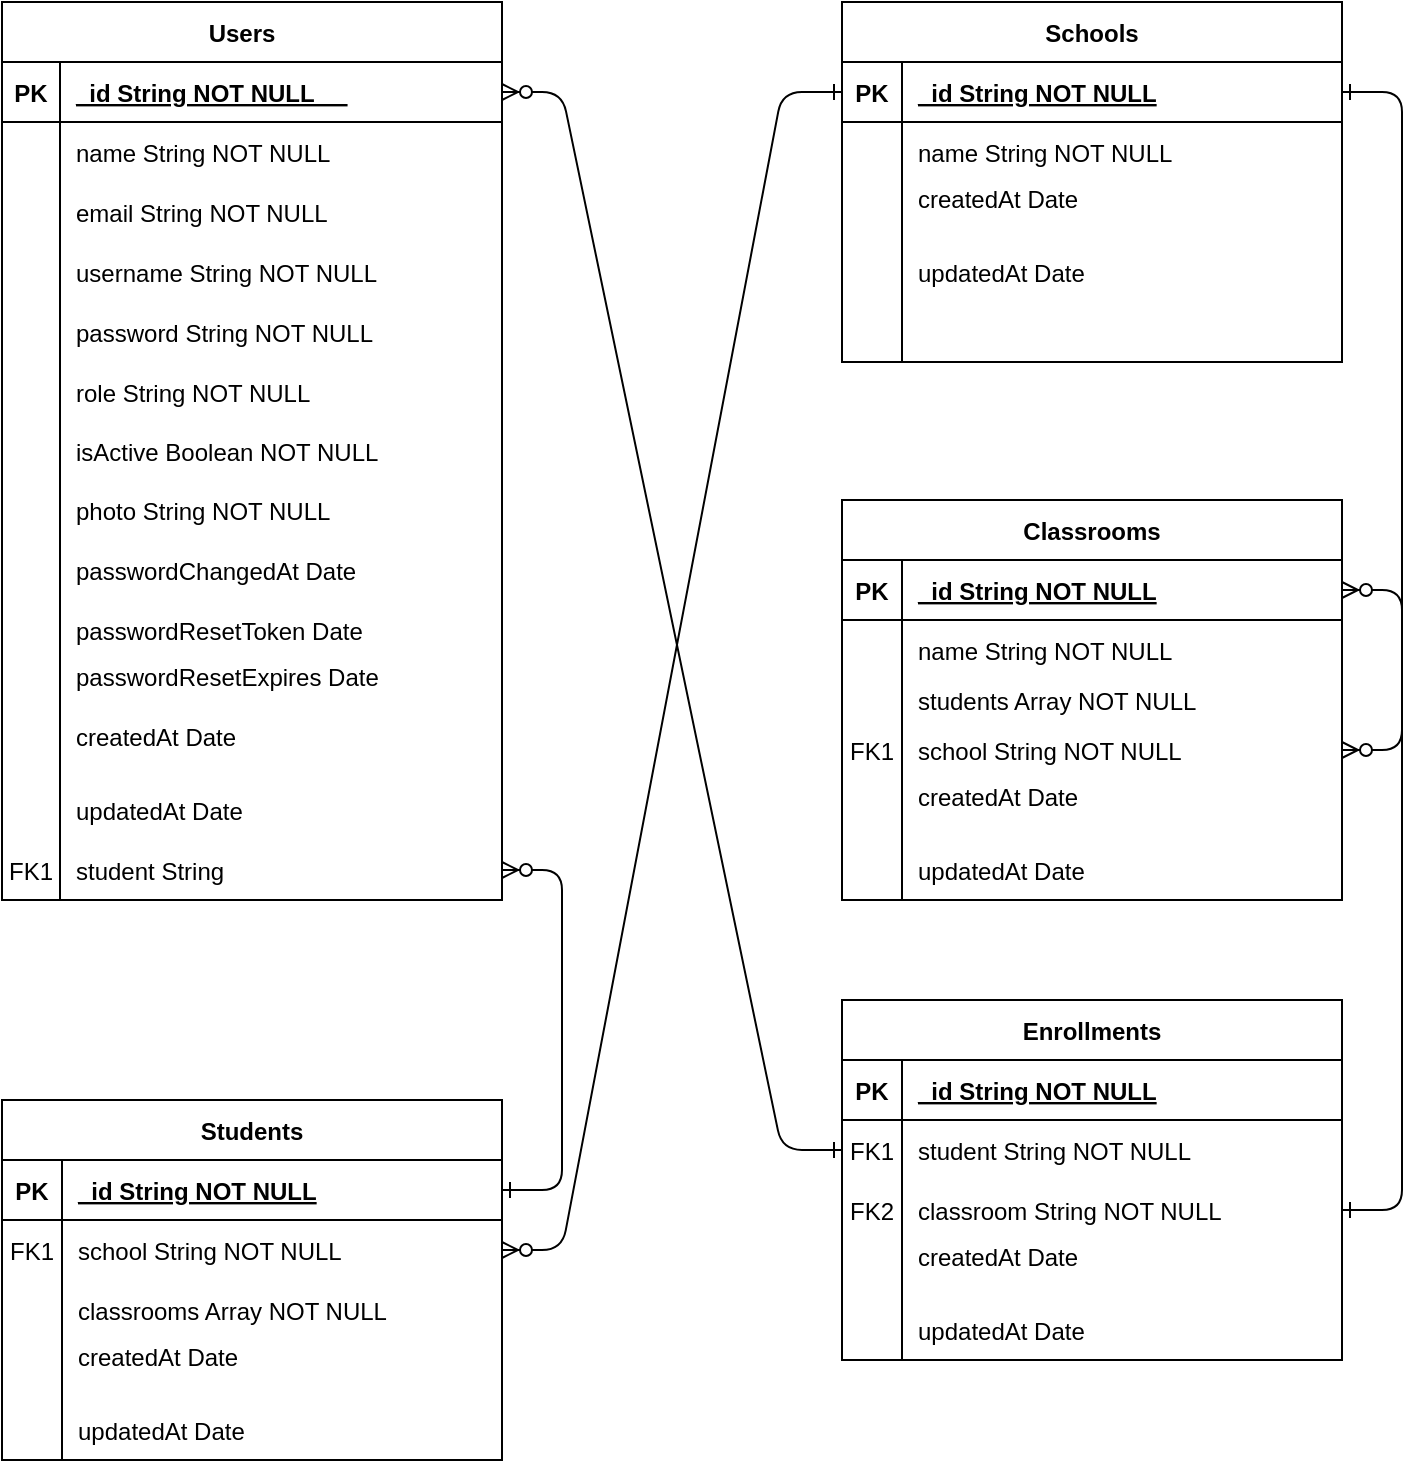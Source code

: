 <mxfile version="20.7.4" type="device"><diagram id="R2lEEEUBdFMjLlhIrx00" name="Page-1"><mxGraphModel dx="1114" dy="602" grid="1" gridSize="10" guides="1" tooltips="1" connect="1" arrows="1" fold="1" page="1" pageScale="1" pageWidth="850" pageHeight="1100" math="0" shadow="0" extFonts="Permanent Marker^https://fonts.googleapis.com/css?family=Permanent+Marker"><root><mxCell id="0"/><mxCell id="1" parent="0"/><mxCell id="C-vyLk0tnHw3VtMMgP7b-1" value="" style="edgeStyle=entityRelationEdgeStyle;endArrow=ERzeroToMany;startArrow=ERone;endFill=1;startFill=0;exitX=1;exitY=0.25;exitDx=0;exitDy=0;" parent="1" source="1YzYsmzwWa76dBhWS7OE-72" target="1YzYsmzwWa76dBhWS7OE-138" edge="1"><mxGeometry width="100" height="100" relative="1" as="geometry"><mxPoint x="340" y="720" as="sourcePoint"/><mxPoint x="450" y="135" as="targetPoint"/></mxGeometry></mxCell><mxCell id="C-vyLk0tnHw3VtMMgP7b-23" value="Users   " style="shape=table;startSize=30;container=1;collapsible=1;childLayout=tableLayout;fixedRows=1;rowLines=0;fontStyle=1;align=center;resizeLast=1;" parent="1" vertex="1"><mxGeometry x="80" y="61" width="250" height="449" as="geometry"/></mxCell><mxCell id="C-vyLk0tnHw3VtMMgP7b-24" value="" style="shape=partialRectangle;collapsible=0;dropTarget=0;pointerEvents=0;fillColor=none;points=[[0,0.5],[1,0.5]];portConstraint=eastwest;top=0;left=0;right=0;bottom=1;" parent="C-vyLk0tnHw3VtMMgP7b-23" vertex="1"><mxGeometry y="30" width="250" height="30" as="geometry"/></mxCell><mxCell id="C-vyLk0tnHw3VtMMgP7b-25" value="PK" style="shape=partialRectangle;overflow=hidden;connectable=0;fillColor=none;top=0;left=0;bottom=0;right=0;fontStyle=1;" parent="C-vyLk0tnHw3VtMMgP7b-24" vertex="1"><mxGeometry width="29" height="30" as="geometry"><mxRectangle width="29" height="30" as="alternateBounds"/></mxGeometry></mxCell><mxCell id="C-vyLk0tnHw3VtMMgP7b-26" value="_id String NOT NULL     " style="shape=partialRectangle;overflow=hidden;connectable=0;fillColor=none;top=0;left=0;bottom=0;right=0;align=left;spacingLeft=6;fontStyle=5;" parent="C-vyLk0tnHw3VtMMgP7b-24" vertex="1"><mxGeometry x="29" width="221" height="30" as="geometry"><mxRectangle width="221" height="30" as="alternateBounds"/></mxGeometry></mxCell><mxCell id="C-vyLk0tnHw3VtMMgP7b-27" value="" style="shape=partialRectangle;collapsible=0;dropTarget=0;pointerEvents=0;fillColor=none;points=[[0,0.5],[1,0.5]];portConstraint=eastwest;top=0;left=0;right=0;bottom=0;" parent="C-vyLk0tnHw3VtMMgP7b-23" vertex="1"><mxGeometry y="60" width="250" height="30" as="geometry"/></mxCell><mxCell id="C-vyLk0tnHw3VtMMgP7b-28" value="" style="shape=partialRectangle;overflow=hidden;connectable=0;fillColor=none;top=0;left=0;bottom=0;right=0;" parent="C-vyLk0tnHw3VtMMgP7b-27" vertex="1"><mxGeometry width="29" height="30" as="geometry"><mxRectangle width="29" height="30" as="alternateBounds"/></mxGeometry></mxCell><mxCell id="C-vyLk0tnHw3VtMMgP7b-29" value="name String NOT NULL" style="shape=partialRectangle;overflow=hidden;connectable=0;fillColor=none;top=0;left=0;bottom=0;right=0;align=left;spacingLeft=6;" parent="C-vyLk0tnHw3VtMMgP7b-27" vertex="1"><mxGeometry x="29" width="221" height="30" as="geometry"><mxRectangle width="221" height="30" as="alternateBounds"/></mxGeometry></mxCell><mxCell id="1YzYsmzwWa76dBhWS7OE-1" value="" style="shape=partialRectangle;collapsible=0;dropTarget=0;pointerEvents=0;fillColor=none;points=[[0,0.5],[1,0.5]];portConstraint=eastwest;top=0;left=0;right=0;bottom=0;" vertex="1" parent="C-vyLk0tnHw3VtMMgP7b-23"><mxGeometry y="90" width="250" height="30" as="geometry"/></mxCell><mxCell id="1YzYsmzwWa76dBhWS7OE-2" value="" style="shape=partialRectangle;overflow=hidden;connectable=0;fillColor=none;top=0;left=0;bottom=0;right=0;" vertex="1" parent="1YzYsmzwWa76dBhWS7OE-1"><mxGeometry width="29" height="30" as="geometry"><mxRectangle width="29" height="30" as="alternateBounds"/></mxGeometry></mxCell><mxCell id="1YzYsmzwWa76dBhWS7OE-3" value="email String NOT NULL        " style="shape=partialRectangle;overflow=hidden;connectable=0;fillColor=none;top=0;left=0;bottom=0;right=0;align=left;spacingLeft=6;" vertex="1" parent="1YzYsmzwWa76dBhWS7OE-1"><mxGeometry x="29" width="221" height="30" as="geometry"><mxRectangle width="221" height="30" as="alternateBounds"/></mxGeometry></mxCell><mxCell id="1YzYsmzwWa76dBhWS7OE-4" value="" style="shape=partialRectangle;collapsible=0;dropTarget=0;pointerEvents=0;fillColor=none;points=[[0,0.5],[1,0.5]];portConstraint=eastwest;top=0;left=0;right=0;bottom=0;" vertex="1" parent="C-vyLk0tnHw3VtMMgP7b-23"><mxGeometry y="120" width="250" height="30" as="geometry"/></mxCell><mxCell id="1YzYsmzwWa76dBhWS7OE-5" value="" style="shape=partialRectangle;overflow=hidden;connectable=0;fillColor=none;top=0;left=0;bottom=0;right=0;" vertex="1" parent="1YzYsmzwWa76dBhWS7OE-4"><mxGeometry width="29" height="30" as="geometry"><mxRectangle width="29" height="30" as="alternateBounds"/></mxGeometry></mxCell><mxCell id="1YzYsmzwWa76dBhWS7OE-6" value="username String NOT NULL" style="shape=partialRectangle;overflow=hidden;connectable=0;fillColor=none;top=0;left=0;bottom=0;right=0;align=left;spacingLeft=6;" vertex="1" parent="1YzYsmzwWa76dBhWS7OE-4"><mxGeometry x="29" width="221" height="30" as="geometry"><mxRectangle width="221" height="30" as="alternateBounds"/></mxGeometry></mxCell><mxCell id="1YzYsmzwWa76dBhWS7OE-7" value="" style="shape=partialRectangle;collapsible=0;dropTarget=0;pointerEvents=0;fillColor=none;points=[[0,0.5],[1,0.5]];portConstraint=eastwest;top=0;left=0;right=0;bottom=0;" vertex="1" parent="C-vyLk0tnHw3VtMMgP7b-23"><mxGeometry y="150" width="250" height="30" as="geometry"/></mxCell><mxCell id="1YzYsmzwWa76dBhWS7OE-8" value="" style="shape=partialRectangle;overflow=hidden;connectable=0;fillColor=none;top=0;left=0;bottom=0;right=0;" vertex="1" parent="1YzYsmzwWa76dBhWS7OE-7"><mxGeometry width="29" height="30" as="geometry"><mxRectangle width="29" height="30" as="alternateBounds"/></mxGeometry></mxCell><mxCell id="1YzYsmzwWa76dBhWS7OE-9" value="password String NOT NULL" style="shape=partialRectangle;overflow=hidden;connectable=0;fillColor=none;top=0;left=0;bottom=0;right=0;align=left;spacingLeft=6;" vertex="1" parent="1YzYsmzwWa76dBhWS7OE-7"><mxGeometry x="29" width="221" height="30" as="geometry"><mxRectangle width="221" height="30" as="alternateBounds"/></mxGeometry></mxCell><mxCell id="1YzYsmzwWa76dBhWS7OE-10" value="" style="shape=partialRectangle;collapsible=0;dropTarget=0;pointerEvents=0;fillColor=none;points=[[0,0.5],[1,0.5]];portConstraint=eastwest;top=0;left=0;right=0;bottom=0;" vertex="1" parent="C-vyLk0tnHw3VtMMgP7b-23"><mxGeometry y="180" width="250" height="30" as="geometry"/></mxCell><mxCell id="1YzYsmzwWa76dBhWS7OE-11" value="" style="shape=partialRectangle;overflow=hidden;connectable=0;fillColor=none;top=0;left=0;bottom=0;right=0;" vertex="1" parent="1YzYsmzwWa76dBhWS7OE-10"><mxGeometry width="29" height="30" as="geometry"><mxRectangle width="29" height="30" as="alternateBounds"/></mxGeometry></mxCell><mxCell id="1YzYsmzwWa76dBhWS7OE-12" value="role String NOT NULL    " style="shape=partialRectangle;overflow=hidden;connectable=0;fillColor=none;top=0;left=0;bottom=0;right=0;align=left;spacingLeft=6;" vertex="1" parent="1YzYsmzwWa76dBhWS7OE-10"><mxGeometry x="29" width="221" height="30" as="geometry"><mxRectangle width="221" height="30" as="alternateBounds"/></mxGeometry></mxCell><mxCell id="1YzYsmzwWa76dBhWS7OE-13" value="" style="shape=partialRectangle;collapsible=0;dropTarget=0;pointerEvents=0;fillColor=none;points=[[0,0.5],[1,0.5]];portConstraint=eastwest;top=0;left=0;right=0;bottom=0;" vertex="1" parent="C-vyLk0tnHw3VtMMgP7b-23"><mxGeometry y="210" width="250" height="29" as="geometry"/></mxCell><mxCell id="1YzYsmzwWa76dBhWS7OE-14" value="" style="shape=partialRectangle;overflow=hidden;connectable=0;fillColor=none;top=0;left=0;bottom=0;right=0;" vertex="1" parent="1YzYsmzwWa76dBhWS7OE-13"><mxGeometry width="29" height="29" as="geometry"><mxRectangle width="29" height="29" as="alternateBounds"/></mxGeometry></mxCell><mxCell id="1YzYsmzwWa76dBhWS7OE-15" value="isActive Boolean NOT NULL" style="shape=partialRectangle;overflow=hidden;connectable=0;fillColor=none;top=0;left=0;bottom=0;right=0;align=left;spacingLeft=6;" vertex="1" parent="1YzYsmzwWa76dBhWS7OE-13"><mxGeometry x="29" width="221" height="29" as="geometry"><mxRectangle width="221" height="29" as="alternateBounds"/></mxGeometry></mxCell><mxCell id="1YzYsmzwWa76dBhWS7OE-16" value="" style="shape=partialRectangle;collapsible=0;dropTarget=0;pointerEvents=0;fillColor=none;points=[[0,0.5],[1,0.5]];portConstraint=eastwest;top=0;left=0;right=0;bottom=0;" vertex="1" parent="C-vyLk0tnHw3VtMMgP7b-23"><mxGeometry y="239" width="250" height="30" as="geometry"/></mxCell><mxCell id="1YzYsmzwWa76dBhWS7OE-17" value="" style="shape=partialRectangle;overflow=hidden;connectable=0;fillColor=none;top=0;left=0;bottom=0;right=0;" vertex="1" parent="1YzYsmzwWa76dBhWS7OE-16"><mxGeometry width="29" height="30" as="geometry"><mxRectangle width="29" height="30" as="alternateBounds"/></mxGeometry></mxCell><mxCell id="1YzYsmzwWa76dBhWS7OE-18" value="photo String NOT NULL" style="shape=partialRectangle;overflow=hidden;connectable=0;fillColor=none;top=0;left=0;bottom=0;right=0;align=left;spacingLeft=6;" vertex="1" parent="1YzYsmzwWa76dBhWS7OE-16"><mxGeometry x="29" width="221" height="30" as="geometry"><mxRectangle width="221" height="30" as="alternateBounds"/></mxGeometry></mxCell><mxCell id="1YzYsmzwWa76dBhWS7OE-19" value="" style="shape=partialRectangle;collapsible=0;dropTarget=0;pointerEvents=0;fillColor=none;points=[[0,0.5],[1,0.5]];portConstraint=eastwest;top=0;left=0;right=0;bottom=0;" vertex="1" parent="C-vyLk0tnHw3VtMMgP7b-23"><mxGeometry y="269" width="250" height="30" as="geometry"/></mxCell><mxCell id="1YzYsmzwWa76dBhWS7OE-20" value="" style="shape=partialRectangle;overflow=hidden;connectable=0;fillColor=none;top=0;left=0;bottom=0;right=0;" vertex="1" parent="1YzYsmzwWa76dBhWS7OE-19"><mxGeometry width="29" height="30" as="geometry"><mxRectangle width="29" height="30" as="alternateBounds"/></mxGeometry></mxCell><mxCell id="1YzYsmzwWa76dBhWS7OE-21" value="passwordChangedAt Date" style="shape=partialRectangle;overflow=hidden;connectable=0;fillColor=none;top=0;left=0;bottom=0;right=0;align=left;spacingLeft=6;" vertex="1" parent="1YzYsmzwWa76dBhWS7OE-19"><mxGeometry x="29" width="221" height="30" as="geometry"><mxRectangle width="221" height="30" as="alternateBounds"/></mxGeometry></mxCell><mxCell id="1YzYsmzwWa76dBhWS7OE-22" value="" style="shape=partialRectangle;collapsible=0;dropTarget=0;pointerEvents=0;fillColor=none;points=[[0,0.5],[1,0.5]];portConstraint=eastwest;top=0;left=0;right=0;bottom=0;" vertex="1" parent="C-vyLk0tnHw3VtMMgP7b-23"><mxGeometry y="299" width="250" height="30" as="geometry"/></mxCell><mxCell id="1YzYsmzwWa76dBhWS7OE-23" value="" style="shape=partialRectangle;overflow=hidden;connectable=0;fillColor=none;top=0;left=0;bottom=0;right=0;" vertex="1" parent="1YzYsmzwWa76dBhWS7OE-22"><mxGeometry width="29" height="30" as="geometry"><mxRectangle width="29" height="30" as="alternateBounds"/></mxGeometry></mxCell><mxCell id="1YzYsmzwWa76dBhWS7OE-24" value="passwordResetToken Date" style="shape=partialRectangle;overflow=hidden;connectable=0;fillColor=none;top=0;left=0;bottom=0;right=0;align=left;spacingLeft=6;" vertex="1" parent="1YzYsmzwWa76dBhWS7OE-22"><mxGeometry x="29" width="221" height="30" as="geometry"><mxRectangle width="221" height="30" as="alternateBounds"/></mxGeometry></mxCell><mxCell id="1YzYsmzwWa76dBhWS7OE-25" value="" style="shape=partialRectangle;collapsible=0;dropTarget=0;pointerEvents=0;fillColor=none;points=[[0,0.5],[1,0.5]];portConstraint=eastwest;top=0;left=0;right=0;bottom=0;" vertex="1" parent="C-vyLk0tnHw3VtMMgP7b-23"><mxGeometry y="329" width="250" height="30" as="geometry"/></mxCell><mxCell id="1YzYsmzwWa76dBhWS7OE-26" value="" style="shape=partialRectangle;overflow=hidden;connectable=0;fillColor=none;top=0;left=0;bottom=0;right=0;" vertex="1" parent="1YzYsmzwWa76dBhWS7OE-25"><mxGeometry width="29" height="30" as="geometry"><mxRectangle width="29" height="30" as="alternateBounds"/></mxGeometry></mxCell><mxCell id="1YzYsmzwWa76dBhWS7OE-27" value="passwordResetExpires Date&#xA;" style="shape=partialRectangle;overflow=hidden;connectable=0;fillColor=none;top=0;left=0;bottom=0;right=0;align=left;spacingLeft=6;" vertex="1" parent="1YzYsmzwWa76dBhWS7OE-25"><mxGeometry x="29" width="221" height="30" as="geometry"><mxRectangle width="221" height="30" as="alternateBounds"/></mxGeometry></mxCell><mxCell id="1YzYsmzwWa76dBhWS7OE-28" value="" style="shape=partialRectangle;collapsible=0;dropTarget=0;pointerEvents=0;fillColor=none;points=[[0,0.5],[1,0.5]];portConstraint=eastwest;top=0;left=0;right=0;bottom=0;" vertex="1" parent="C-vyLk0tnHw3VtMMgP7b-23"><mxGeometry y="359" width="250" height="30" as="geometry"/></mxCell><mxCell id="1YzYsmzwWa76dBhWS7OE-29" value="" style="shape=partialRectangle;overflow=hidden;connectable=0;fillColor=none;top=0;left=0;bottom=0;right=0;" vertex="1" parent="1YzYsmzwWa76dBhWS7OE-28"><mxGeometry width="29" height="30" as="geometry"><mxRectangle width="29" height="30" as="alternateBounds"/></mxGeometry></mxCell><mxCell id="1YzYsmzwWa76dBhWS7OE-30" value="createdAt Date&#xA;" style="shape=partialRectangle;overflow=hidden;connectable=0;fillColor=none;top=0;left=0;bottom=0;right=0;align=left;spacingLeft=6;" vertex="1" parent="1YzYsmzwWa76dBhWS7OE-28"><mxGeometry x="29" width="221" height="30" as="geometry"><mxRectangle width="221" height="30" as="alternateBounds"/></mxGeometry></mxCell><mxCell id="1YzYsmzwWa76dBhWS7OE-31" value="" style="shape=partialRectangle;collapsible=0;dropTarget=0;pointerEvents=0;fillColor=none;points=[[0,0.5],[1,0.5]];portConstraint=eastwest;top=0;left=0;right=0;bottom=0;" vertex="1" parent="C-vyLk0tnHw3VtMMgP7b-23"><mxGeometry y="389" width="250" height="30" as="geometry"/></mxCell><mxCell id="1YzYsmzwWa76dBhWS7OE-32" value="" style="shape=partialRectangle;overflow=hidden;connectable=0;fillColor=none;top=0;left=0;bottom=0;right=0;" vertex="1" parent="1YzYsmzwWa76dBhWS7OE-31"><mxGeometry width="29" height="30" as="geometry"><mxRectangle width="29" height="30" as="alternateBounds"/></mxGeometry></mxCell><mxCell id="1YzYsmzwWa76dBhWS7OE-33" value="updatedAt Date" style="shape=partialRectangle;overflow=hidden;connectable=0;fillColor=none;top=0;left=0;bottom=0;right=0;align=left;spacingLeft=6;" vertex="1" parent="1YzYsmzwWa76dBhWS7OE-31"><mxGeometry x="29" width="221" height="30" as="geometry"><mxRectangle width="221" height="30" as="alternateBounds"/></mxGeometry></mxCell><mxCell id="1YzYsmzwWa76dBhWS7OE-34" value="" style="shape=partialRectangle;collapsible=0;dropTarget=0;pointerEvents=0;fillColor=none;points=[[0,0.5],[1,0.5]];portConstraint=eastwest;top=0;left=0;right=0;bottom=0;" vertex="1" parent="C-vyLk0tnHw3VtMMgP7b-23"><mxGeometry y="419" width="250" height="30" as="geometry"/></mxCell><mxCell id="1YzYsmzwWa76dBhWS7OE-35" value="FK1" style="shape=partialRectangle;overflow=hidden;connectable=0;fillColor=none;top=0;left=0;bottom=0;right=0;" vertex="1" parent="1YzYsmzwWa76dBhWS7OE-34"><mxGeometry width="29" height="30" as="geometry"><mxRectangle width="29" height="30" as="alternateBounds"/></mxGeometry></mxCell><mxCell id="1YzYsmzwWa76dBhWS7OE-36" value="student String" style="shape=partialRectangle;overflow=hidden;connectable=0;fillColor=none;top=0;left=0;bottom=0;right=0;align=left;spacingLeft=6;" vertex="1" parent="1YzYsmzwWa76dBhWS7OE-34"><mxGeometry x="29" width="221" height="30" as="geometry"><mxRectangle width="221" height="30" as="alternateBounds"/></mxGeometry></mxCell><mxCell id="1YzYsmzwWa76dBhWS7OE-38" value="Students" style="shape=table;startSize=30;container=1;collapsible=1;childLayout=tableLayout;fixedRows=1;rowLines=0;fontStyle=1;align=center;resizeLast=1;" vertex="1" parent="1"><mxGeometry x="80" y="610" width="250" height="180" as="geometry"/></mxCell><mxCell id="1YzYsmzwWa76dBhWS7OE-39" value="" style="shape=partialRectangle;collapsible=0;dropTarget=0;pointerEvents=0;fillColor=none;points=[[0,0.5],[1,0.5]];portConstraint=eastwest;top=0;left=0;right=0;bottom=1;" vertex="1" parent="1YzYsmzwWa76dBhWS7OE-38"><mxGeometry y="30" width="250" height="30" as="geometry"/></mxCell><mxCell id="1YzYsmzwWa76dBhWS7OE-40" value="PK" style="shape=partialRectangle;overflow=hidden;connectable=0;fillColor=none;top=0;left=0;bottom=0;right=0;fontStyle=1;" vertex="1" parent="1YzYsmzwWa76dBhWS7OE-39"><mxGeometry width="30" height="30" as="geometry"><mxRectangle width="30" height="30" as="alternateBounds"/></mxGeometry></mxCell><mxCell id="1YzYsmzwWa76dBhWS7OE-41" value="_id String NOT NULL " style="shape=partialRectangle;overflow=hidden;connectable=0;fillColor=none;top=0;left=0;bottom=0;right=0;align=left;spacingLeft=6;fontStyle=5;" vertex="1" parent="1YzYsmzwWa76dBhWS7OE-39"><mxGeometry x="30" width="220" height="30" as="geometry"><mxRectangle width="220" height="30" as="alternateBounds"/></mxGeometry></mxCell><mxCell id="1YzYsmzwWa76dBhWS7OE-42" value="" style="shape=partialRectangle;collapsible=0;dropTarget=0;pointerEvents=0;fillColor=none;points=[[0,0.5],[1,0.5]];portConstraint=eastwest;top=0;left=0;right=0;bottom=0;" vertex="1" parent="1YzYsmzwWa76dBhWS7OE-38"><mxGeometry y="60" width="250" height="30" as="geometry"/></mxCell><mxCell id="1YzYsmzwWa76dBhWS7OE-43" value="FK1" style="shape=partialRectangle;overflow=hidden;connectable=0;fillColor=none;top=0;left=0;bottom=0;right=0;" vertex="1" parent="1YzYsmzwWa76dBhWS7OE-42"><mxGeometry width="30" height="30" as="geometry"><mxRectangle width="30" height="30" as="alternateBounds"/></mxGeometry></mxCell><mxCell id="1YzYsmzwWa76dBhWS7OE-44" value="school String NOT NULL" style="shape=partialRectangle;overflow=hidden;connectable=0;fillColor=none;top=0;left=0;bottom=0;right=0;align=left;spacingLeft=6;" vertex="1" parent="1YzYsmzwWa76dBhWS7OE-42"><mxGeometry x="30" width="220" height="30" as="geometry"><mxRectangle width="220" height="30" as="alternateBounds"/></mxGeometry></mxCell><mxCell id="1YzYsmzwWa76dBhWS7OE-45" value="" style="shape=partialRectangle;collapsible=0;dropTarget=0;pointerEvents=0;fillColor=none;points=[[0,0.5],[1,0.5]];portConstraint=eastwest;top=0;left=0;right=0;bottom=0;" vertex="1" parent="1YzYsmzwWa76dBhWS7OE-38"><mxGeometry y="90" width="250" height="30" as="geometry"/></mxCell><mxCell id="1YzYsmzwWa76dBhWS7OE-46" value="" style="shape=partialRectangle;overflow=hidden;connectable=0;fillColor=none;top=0;left=0;bottom=0;right=0;" vertex="1" parent="1YzYsmzwWa76dBhWS7OE-45"><mxGeometry width="30" height="30" as="geometry"><mxRectangle width="30" height="30" as="alternateBounds"/></mxGeometry></mxCell><mxCell id="1YzYsmzwWa76dBhWS7OE-47" value="classrooms Array NOT NULL" style="shape=partialRectangle;overflow=hidden;connectable=0;fillColor=none;top=0;left=0;bottom=0;right=0;align=left;spacingLeft=6;" vertex="1" parent="1YzYsmzwWa76dBhWS7OE-45"><mxGeometry x="30" width="220" height="30" as="geometry"><mxRectangle width="220" height="30" as="alternateBounds"/></mxGeometry></mxCell><mxCell id="1YzYsmzwWa76dBhWS7OE-48" value="" style="shape=partialRectangle;collapsible=0;dropTarget=0;pointerEvents=0;fillColor=none;points=[[0,0.5],[1,0.5]];portConstraint=eastwest;top=0;left=0;right=0;bottom=0;" vertex="1" parent="1YzYsmzwWa76dBhWS7OE-38"><mxGeometry y="120" width="250" height="30" as="geometry"/></mxCell><mxCell id="1YzYsmzwWa76dBhWS7OE-49" value="" style="shape=partialRectangle;overflow=hidden;connectable=0;fillColor=none;top=0;left=0;bottom=0;right=0;" vertex="1" parent="1YzYsmzwWa76dBhWS7OE-48"><mxGeometry width="30" height="30" as="geometry"><mxRectangle width="30" height="30" as="alternateBounds"/></mxGeometry></mxCell><mxCell id="1YzYsmzwWa76dBhWS7OE-50" value="createdAt Date&#xA;&#xA;&#xA;" style="shape=partialRectangle;overflow=hidden;connectable=0;fillColor=none;top=0;left=0;bottom=0;right=0;align=left;spacingLeft=6;" vertex="1" parent="1YzYsmzwWa76dBhWS7OE-48"><mxGeometry x="30" width="220" height="30" as="geometry"><mxRectangle width="220" height="30" as="alternateBounds"/></mxGeometry></mxCell><mxCell id="1YzYsmzwWa76dBhWS7OE-51" value="" style="shape=partialRectangle;collapsible=0;dropTarget=0;pointerEvents=0;fillColor=none;points=[[0,0.5],[1,0.5]];portConstraint=eastwest;top=0;left=0;right=0;bottom=0;" vertex="1" parent="1YzYsmzwWa76dBhWS7OE-38"><mxGeometry y="150" width="250" height="30" as="geometry"/></mxCell><mxCell id="1YzYsmzwWa76dBhWS7OE-52" value="" style="shape=partialRectangle;overflow=hidden;connectable=0;fillColor=none;top=0;left=0;bottom=0;right=0;" vertex="1" parent="1YzYsmzwWa76dBhWS7OE-51"><mxGeometry width="30" height="30" as="geometry"><mxRectangle width="30" height="30" as="alternateBounds"/></mxGeometry></mxCell><mxCell id="1YzYsmzwWa76dBhWS7OE-53" value="updatedAt Date" style="shape=partialRectangle;overflow=hidden;connectable=0;fillColor=none;top=0;left=0;bottom=0;right=0;align=left;spacingLeft=6;" vertex="1" parent="1YzYsmzwWa76dBhWS7OE-51"><mxGeometry x="30" width="220" height="30" as="geometry"><mxRectangle width="220" height="30" as="alternateBounds"/></mxGeometry></mxCell><mxCell id="1YzYsmzwWa76dBhWS7OE-54" value="" style="edgeStyle=entityRelationEdgeStyle;endArrow=ERzeroToMany;startArrow=ERone;endFill=1;startFill=0;entryX=1;entryY=0.5;entryDx=0;entryDy=0;exitX=1;exitY=0.25;exitDx=0;exitDy=0;" edge="1" parent="1" source="1YzYsmzwWa76dBhWS7OE-38" target="1YzYsmzwWa76dBhWS7OE-34"><mxGeometry width="100" height="100" relative="1" as="geometry"><mxPoint x="330" y="680" as="sourcePoint"/><mxPoint x="710" y="689" as="targetPoint"/></mxGeometry></mxCell><mxCell id="1YzYsmzwWa76dBhWS7OE-72" value="Schools" style="shape=table;startSize=30;container=1;collapsible=1;childLayout=tableLayout;fixedRows=1;rowLines=0;fontStyle=1;align=center;resizeLast=1;" vertex="1" parent="1"><mxGeometry x="500" y="61" width="250" height="180" as="geometry"/></mxCell><mxCell id="1YzYsmzwWa76dBhWS7OE-73" value="" style="shape=partialRectangle;collapsible=0;dropTarget=0;pointerEvents=0;fillColor=none;points=[[0,0.5],[1,0.5]];portConstraint=eastwest;top=0;left=0;right=0;bottom=1;" vertex="1" parent="1YzYsmzwWa76dBhWS7OE-72"><mxGeometry y="30" width="250" height="30" as="geometry"/></mxCell><mxCell id="1YzYsmzwWa76dBhWS7OE-74" value="PK" style="shape=partialRectangle;overflow=hidden;connectable=0;fillColor=none;top=0;left=0;bottom=0;right=0;fontStyle=1;" vertex="1" parent="1YzYsmzwWa76dBhWS7OE-73"><mxGeometry width="30" height="30" as="geometry"><mxRectangle width="30" height="30" as="alternateBounds"/></mxGeometry></mxCell><mxCell id="1YzYsmzwWa76dBhWS7OE-75" value="_id String NOT NULL " style="shape=partialRectangle;overflow=hidden;connectable=0;fillColor=none;top=0;left=0;bottom=0;right=0;align=left;spacingLeft=6;fontStyle=5;" vertex="1" parent="1YzYsmzwWa76dBhWS7OE-73"><mxGeometry x="30" width="220" height="30" as="geometry"><mxRectangle width="220" height="30" as="alternateBounds"/></mxGeometry></mxCell><mxCell id="1YzYsmzwWa76dBhWS7OE-76" value="" style="shape=partialRectangle;collapsible=0;dropTarget=0;pointerEvents=0;fillColor=none;points=[[0,0.5],[1,0.5]];portConstraint=eastwest;top=0;left=0;right=0;bottom=0;" vertex="1" parent="1YzYsmzwWa76dBhWS7OE-72"><mxGeometry y="60" width="250" height="30" as="geometry"/></mxCell><mxCell id="1YzYsmzwWa76dBhWS7OE-77" value="" style="shape=partialRectangle;overflow=hidden;connectable=0;fillColor=none;top=0;left=0;bottom=0;right=0;" vertex="1" parent="1YzYsmzwWa76dBhWS7OE-76"><mxGeometry width="30" height="30" as="geometry"><mxRectangle width="30" height="30" as="alternateBounds"/></mxGeometry></mxCell><mxCell id="1YzYsmzwWa76dBhWS7OE-78" value="name String NOT NULL" style="shape=partialRectangle;overflow=hidden;connectable=0;fillColor=none;top=0;left=0;bottom=0;right=0;align=left;spacingLeft=6;" vertex="1" parent="1YzYsmzwWa76dBhWS7OE-76"><mxGeometry x="30" width="220" height="30" as="geometry"><mxRectangle width="220" height="30" as="alternateBounds"/></mxGeometry></mxCell><mxCell id="1YzYsmzwWa76dBhWS7OE-82" value="" style="shape=partialRectangle;collapsible=0;dropTarget=0;pointerEvents=0;fillColor=none;points=[[0,0.5],[1,0.5]];portConstraint=eastwest;top=0;left=0;right=0;bottom=0;" vertex="1" parent="1YzYsmzwWa76dBhWS7OE-72"><mxGeometry y="90" width="250" height="30" as="geometry"/></mxCell><mxCell id="1YzYsmzwWa76dBhWS7OE-83" value="" style="shape=partialRectangle;overflow=hidden;connectable=0;fillColor=none;top=0;left=0;bottom=0;right=0;" vertex="1" parent="1YzYsmzwWa76dBhWS7OE-82"><mxGeometry width="30" height="30" as="geometry"><mxRectangle width="30" height="30" as="alternateBounds"/></mxGeometry></mxCell><mxCell id="1YzYsmzwWa76dBhWS7OE-84" value="createdAt Date&#xA;&#xA;&#xA;" style="shape=partialRectangle;overflow=hidden;connectable=0;fillColor=none;top=0;left=0;bottom=0;right=0;align=left;spacingLeft=6;" vertex="1" parent="1YzYsmzwWa76dBhWS7OE-82"><mxGeometry x="30" width="220" height="30" as="geometry"><mxRectangle width="220" height="30" as="alternateBounds"/></mxGeometry></mxCell><mxCell id="1YzYsmzwWa76dBhWS7OE-85" value="" style="shape=partialRectangle;collapsible=0;dropTarget=0;pointerEvents=0;fillColor=none;points=[[0,0.5],[1,0.5]];portConstraint=eastwest;top=0;left=0;right=0;bottom=0;" vertex="1" parent="1YzYsmzwWa76dBhWS7OE-72"><mxGeometry y="120" width="250" height="30" as="geometry"/></mxCell><mxCell id="1YzYsmzwWa76dBhWS7OE-86" value="" style="shape=partialRectangle;overflow=hidden;connectable=0;fillColor=none;top=0;left=0;bottom=0;right=0;" vertex="1" parent="1YzYsmzwWa76dBhWS7OE-85"><mxGeometry width="30" height="30" as="geometry"><mxRectangle width="30" height="30" as="alternateBounds"/></mxGeometry></mxCell><mxCell id="1YzYsmzwWa76dBhWS7OE-87" value="updatedAt Date" style="shape=partialRectangle;overflow=hidden;connectable=0;fillColor=none;top=0;left=0;bottom=0;right=0;align=left;spacingLeft=6;" vertex="1" parent="1YzYsmzwWa76dBhWS7OE-85"><mxGeometry x="30" width="220" height="30" as="geometry"><mxRectangle width="220" height="30" as="alternateBounds"/></mxGeometry></mxCell><mxCell id="1YzYsmzwWa76dBhWS7OE-79" value="" style="shape=partialRectangle;collapsible=0;dropTarget=0;pointerEvents=0;fillColor=none;points=[[0,0.5],[1,0.5]];portConstraint=eastwest;top=0;left=0;right=0;bottom=0;" vertex="1" parent="1YzYsmzwWa76dBhWS7OE-72"><mxGeometry y="150" width="250" height="30" as="geometry"/></mxCell><mxCell id="1YzYsmzwWa76dBhWS7OE-80" value="" style="shape=partialRectangle;overflow=hidden;connectable=0;fillColor=none;top=0;left=0;bottom=0;right=0;" vertex="1" parent="1YzYsmzwWa76dBhWS7OE-79"><mxGeometry width="30" height="30" as="geometry"><mxRectangle width="30" height="30" as="alternateBounds"/></mxGeometry></mxCell><mxCell id="1YzYsmzwWa76dBhWS7OE-81" value="" style="shape=partialRectangle;overflow=hidden;connectable=0;fillColor=none;top=0;left=0;bottom=0;right=0;align=left;spacingLeft=6;" vertex="1" parent="1YzYsmzwWa76dBhWS7OE-79"><mxGeometry x="30" width="220" height="30" as="geometry"><mxRectangle width="220" height="30" as="alternateBounds"/></mxGeometry></mxCell><mxCell id="1YzYsmzwWa76dBhWS7OE-88" value="Classrooms" style="shape=table;startSize=30;container=1;collapsible=1;childLayout=tableLayout;fixedRows=1;rowLines=0;fontStyle=1;align=center;resizeLast=1;" vertex="1" parent="1"><mxGeometry x="500" y="310" width="250" height="200" as="geometry"/></mxCell><mxCell id="1YzYsmzwWa76dBhWS7OE-89" value="" style="shape=partialRectangle;collapsible=0;dropTarget=0;pointerEvents=0;fillColor=none;points=[[0,0.5],[1,0.5]];portConstraint=eastwest;top=0;left=0;right=0;bottom=1;" vertex="1" parent="1YzYsmzwWa76dBhWS7OE-88"><mxGeometry y="30" width="250" height="30" as="geometry"/></mxCell><mxCell id="1YzYsmzwWa76dBhWS7OE-90" value="PK" style="shape=partialRectangle;overflow=hidden;connectable=0;fillColor=none;top=0;left=0;bottom=0;right=0;fontStyle=1;" vertex="1" parent="1YzYsmzwWa76dBhWS7OE-89"><mxGeometry width="30" height="30" as="geometry"><mxRectangle width="30" height="30" as="alternateBounds"/></mxGeometry></mxCell><mxCell id="1YzYsmzwWa76dBhWS7OE-91" value="_id String NOT NULL " style="shape=partialRectangle;overflow=hidden;connectable=0;fillColor=none;top=0;left=0;bottom=0;right=0;align=left;spacingLeft=6;fontStyle=5;" vertex="1" parent="1YzYsmzwWa76dBhWS7OE-89"><mxGeometry x="30" width="220" height="30" as="geometry"><mxRectangle width="220" height="30" as="alternateBounds"/></mxGeometry></mxCell><mxCell id="1YzYsmzwWa76dBhWS7OE-92" value="" style="shape=partialRectangle;collapsible=0;dropTarget=0;pointerEvents=0;fillColor=none;points=[[0,0.5],[1,0.5]];portConstraint=eastwest;top=0;left=0;right=0;bottom=0;" vertex="1" parent="1YzYsmzwWa76dBhWS7OE-88"><mxGeometry y="60" width="250" height="30" as="geometry"/></mxCell><mxCell id="1YzYsmzwWa76dBhWS7OE-93" value="" style="shape=partialRectangle;overflow=hidden;connectable=0;fillColor=none;top=0;left=0;bottom=0;right=0;" vertex="1" parent="1YzYsmzwWa76dBhWS7OE-92"><mxGeometry width="30" height="30" as="geometry"><mxRectangle width="30" height="30" as="alternateBounds"/></mxGeometry></mxCell><mxCell id="1YzYsmzwWa76dBhWS7OE-94" value="name String NOT NULL" style="shape=partialRectangle;overflow=hidden;connectable=0;fillColor=none;top=0;left=0;bottom=0;right=0;align=left;spacingLeft=6;" vertex="1" parent="1YzYsmzwWa76dBhWS7OE-92"><mxGeometry x="30" width="220" height="30" as="geometry"><mxRectangle width="220" height="30" as="alternateBounds"/></mxGeometry></mxCell><mxCell id="1YzYsmzwWa76dBhWS7OE-95" value="" style="shape=partialRectangle;collapsible=0;dropTarget=0;pointerEvents=0;fillColor=none;points=[[0,0.5],[1,0.5]];portConstraint=eastwest;top=0;left=0;right=0;bottom=0;" vertex="1" parent="1YzYsmzwWa76dBhWS7OE-88"><mxGeometry y="90" width="250" height="20" as="geometry"/></mxCell><mxCell id="1YzYsmzwWa76dBhWS7OE-96" value="" style="shape=partialRectangle;overflow=hidden;connectable=0;fillColor=none;top=0;left=0;bottom=0;right=0;" vertex="1" parent="1YzYsmzwWa76dBhWS7OE-95"><mxGeometry width="30" height="20" as="geometry"><mxRectangle width="30" height="20" as="alternateBounds"/></mxGeometry></mxCell><mxCell id="1YzYsmzwWa76dBhWS7OE-97" value="students Array NOT NULL" style="shape=partialRectangle;overflow=hidden;connectable=0;fillColor=none;top=0;left=0;bottom=0;right=0;align=left;spacingLeft=6;" vertex="1" parent="1YzYsmzwWa76dBhWS7OE-95"><mxGeometry x="30" width="220" height="20" as="geometry"><mxRectangle width="220" height="20" as="alternateBounds"/></mxGeometry></mxCell><mxCell id="1YzYsmzwWa76dBhWS7OE-138" value="" style="shape=partialRectangle;collapsible=0;dropTarget=0;pointerEvents=0;fillColor=none;points=[[0,0.5],[1,0.5]];portConstraint=eastwest;top=0;left=0;right=0;bottom=0;" vertex="1" parent="1YzYsmzwWa76dBhWS7OE-88"><mxGeometry y="110" width="250" height="30" as="geometry"/></mxCell><mxCell id="1YzYsmzwWa76dBhWS7OE-139" value="FK1" style="shape=partialRectangle;overflow=hidden;connectable=0;fillColor=none;top=0;left=0;bottom=0;right=0;" vertex="1" parent="1YzYsmzwWa76dBhWS7OE-138"><mxGeometry width="30" height="30" as="geometry"><mxRectangle width="30" height="30" as="alternateBounds"/></mxGeometry></mxCell><mxCell id="1YzYsmzwWa76dBhWS7OE-140" value="school String NOT NULL" style="shape=partialRectangle;overflow=hidden;connectable=0;fillColor=none;top=0;left=0;bottom=0;right=0;align=left;spacingLeft=6;" vertex="1" parent="1YzYsmzwWa76dBhWS7OE-138"><mxGeometry x="30" width="220" height="30" as="geometry"><mxRectangle width="220" height="30" as="alternateBounds"/></mxGeometry></mxCell><mxCell id="1YzYsmzwWa76dBhWS7OE-98" value="" style="shape=partialRectangle;collapsible=0;dropTarget=0;pointerEvents=0;fillColor=none;points=[[0,0.5],[1,0.5]];portConstraint=eastwest;top=0;left=0;right=0;bottom=0;" vertex="1" parent="1YzYsmzwWa76dBhWS7OE-88"><mxGeometry y="140" width="250" height="30" as="geometry"/></mxCell><mxCell id="1YzYsmzwWa76dBhWS7OE-99" value="" style="shape=partialRectangle;overflow=hidden;connectable=0;fillColor=none;top=0;left=0;bottom=0;right=0;" vertex="1" parent="1YzYsmzwWa76dBhWS7OE-98"><mxGeometry width="30" height="30" as="geometry"><mxRectangle width="30" height="30" as="alternateBounds"/></mxGeometry></mxCell><mxCell id="1YzYsmzwWa76dBhWS7OE-100" value="createdAt Date&#xA;&#xA;&#xA;" style="shape=partialRectangle;overflow=hidden;connectable=0;fillColor=none;top=0;left=0;bottom=0;right=0;align=left;spacingLeft=6;" vertex="1" parent="1YzYsmzwWa76dBhWS7OE-98"><mxGeometry x="30" width="220" height="30" as="geometry"><mxRectangle width="220" height="30" as="alternateBounds"/></mxGeometry></mxCell><mxCell id="1YzYsmzwWa76dBhWS7OE-101" value="" style="shape=partialRectangle;collapsible=0;dropTarget=0;pointerEvents=0;fillColor=none;points=[[0,0.5],[1,0.5]];portConstraint=eastwest;top=0;left=0;right=0;bottom=0;" vertex="1" parent="1YzYsmzwWa76dBhWS7OE-88"><mxGeometry y="170" width="250" height="30" as="geometry"/></mxCell><mxCell id="1YzYsmzwWa76dBhWS7OE-102" value="" style="shape=partialRectangle;overflow=hidden;connectable=0;fillColor=none;top=0;left=0;bottom=0;right=0;" vertex="1" parent="1YzYsmzwWa76dBhWS7OE-101"><mxGeometry width="30" height="30" as="geometry"><mxRectangle width="30" height="30" as="alternateBounds"/></mxGeometry></mxCell><mxCell id="1YzYsmzwWa76dBhWS7OE-103" value="updatedAt Date" style="shape=partialRectangle;overflow=hidden;connectable=0;fillColor=none;top=0;left=0;bottom=0;right=0;align=left;spacingLeft=6;" vertex="1" parent="1YzYsmzwWa76dBhWS7OE-101"><mxGeometry x="30" width="220" height="30" as="geometry"><mxRectangle width="220" height="30" as="alternateBounds"/></mxGeometry></mxCell><mxCell id="1YzYsmzwWa76dBhWS7OE-120" value="Enrollments" style="shape=table;startSize=30;container=1;collapsible=1;childLayout=tableLayout;fixedRows=1;rowLines=0;fontStyle=1;align=center;resizeLast=1;" vertex="1" parent="1"><mxGeometry x="500" y="560" width="250" height="180" as="geometry"/></mxCell><mxCell id="1YzYsmzwWa76dBhWS7OE-121" value="" style="shape=partialRectangle;collapsible=0;dropTarget=0;pointerEvents=0;fillColor=none;points=[[0,0.5],[1,0.5]];portConstraint=eastwest;top=0;left=0;right=0;bottom=1;" vertex="1" parent="1YzYsmzwWa76dBhWS7OE-120"><mxGeometry y="30" width="250" height="30" as="geometry"/></mxCell><mxCell id="1YzYsmzwWa76dBhWS7OE-122" value="PK" style="shape=partialRectangle;overflow=hidden;connectable=0;fillColor=none;top=0;left=0;bottom=0;right=0;fontStyle=1;" vertex="1" parent="1YzYsmzwWa76dBhWS7OE-121"><mxGeometry width="30" height="30" as="geometry"><mxRectangle width="30" height="30" as="alternateBounds"/></mxGeometry></mxCell><mxCell id="1YzYsmzwWa76dBhWS7OE-123" value="_id String NOT NULL " style="shape=partialRectangle;overflow=hidden;connectable=0;fillColor=none;top=0;left=0;bottom=0;right=0;align=left;spacingLeft=6;fontStyle=5;" vertex="1" parent="1YzYsmzwWa76dBhWS7OE-121"><mxGeometry x="30" width="220" height="30" as="geometry"><mxRectangle width="220" height="30" as="alternateBounds"/></mxGeometry></mxCell><mxCell id="1YzYsmzwWa76dBhWS7OE-124" value="" style="shape=partialRectangle;collapsible=0;dropTarget=0;pointerEvents=0;fillColor=none;points=[[0,0.5],[1,0.5]];portConstraint=eastwest;top=0;left=0;right=0;bottom=0;" vertex="1" parent="1YzYsmzwWa76dBhWS7OE-120"><mxGeometry y="60" width="250" height="30" as="geometry"/></mxCell><mxCell id="1YzYsmzwWa76dBhWS7OE-125" value="FK1" style="shape=partialRectangle;overflow=hidden;connectable=0;fillColor=none;top=0;left=0;bottom=0;right=0;" vertex="1" parent="1YzYsmzwWa76dBhWS7OE-124"><mxGeometry width="30" height="30" as="geometry"><mxRectangle width="30" height="30" as="alternateBounds"/></mxGeometry></mxCell><mxCell id="1YzYsmzwWa76dBhWS7OE-126" value="student String NOT NULL" style="shape=partialRectangle;overflow=hidden;connectable=0;fillColor=none;top=0;left=0;bottom=0;right=0;align=left;spacingLeft=6;" vertex="1" parent="1YzYsmzwWa76dBhWS7OE-124"><mxGeometry x="30" width="220" height="30" as="geometry"><mxRectangle width="220" height="30" as="alternateBounds"/></mxGeometry></mxCell><mxCell id="1YzYsmzwWa76dBhWS7OE-127" value="" style="shape=partialRectangle;collapsible=0;dropTarget=0;pointerEvents=0;fillColor=none;points=[[0,0.5],[1,0.5]];portConstraint=eastwest;top=0;left=0;right=0;bottom=0;" vertex="1" parent="1YzYsmzwWa76dBhWS7OE-120"><mxGeometry y="90" width="250" height="30" as="geometry"/></mxCell><mxCell id="1YzYsmzwWa76dBhWS7OE-128" value="FK2" style="shape=partialRectangle;overflow=hidden;connectable=0;fillColor=none;top=0;left=0;bottom=0;right=0;" vertex="1" parent="1YzYsmzwWa76dBhWS7OE-127"><mxGeometry width="30" height="30" as="geometry"><mxRectangle width="30" height="30" as="alternateBounds"/></mxGeometry></mxCell><mxCell id="1YzYsmzwWa76dBhWS7OE-129" value="classroom String NOT NULL" style="shape=partialRectangle;overflow=hidden;connectable=0;fillColor=none;top=0;left=0;bottom=0;right=0;align=left;spacingLeft=6;" vertex="1" parent="1YzYsmzwWa76dBhWS7OE-127"><mxGeometry x="30" width="220" height="30" as="geometry"><mxRectangle width="220" height="30" as="alternateBounds"/></mxGeometry></mxCell><mxCell id="1YzYsmzwWa76dBhWS7OE-130" value="" style="shape=partialRectangle;collapsible=0;dropTarget=0;pointerEvents=0;fillColor=none;points=[[0,0.5],[1,0.5]];portConstraint=eastwest;top=0;left=0;right=0;bottom=0;" vertex="1" parent="1YzYsmzwWa76dBhWS7OE-120"><mxGeometry y="120" width="250" height="30" as="geometry"/></mxCell><mxCell id="1YzYsmzwWa76dBhWS7OE-131" value="" style="shape=partialRectangle;overflow=hidden;connectable=0;fillColor=none;top=0;left=0;bottom=0;right=0;" vertex="1" parent="1YzYsmzwWa76dBhWS7OE-130"><mxGeometry width="30" height="30" as="geometry"><mxRectangle width="30" height="30" as="alternateBounds"/></mxGeometry></mxCell><mxCell id="1YzYsmzwWa76dBhWS7OE-132" value="createdAt Date&#xA;&#xA;&#xA;" style="shape=partialRectangle;overflow=hidden;connectable=0;fillColor=none;top=0;left=0;bottom=0;right=0;align=left;spacingLeft=6;" vertex="1" parent="1YzYsmzwWa76dBhWS7OE-130"><mxGeometry x="30" width="220" height="30" as="geometry"><mxRectangle width="220" height="30" as="alternateBounds"/></mxGeometry></mxCell><mxCell id="1YzYsmzwWa76dBhWS7OE-133" value="" style="shape=partialRectangle;collapsible=0;dropTarget=0;pointerEvents=0;fillColor=none;points=[[0,0.5],[1,0.5]];portConstraint=eastwest;top=0;left=0;right=0;bottom=0;" vertex="1" parent="1YzYsmzwWa76dBhWS7OE-120"><mxGeometry y="150" width="250" height="30" as="geometry"/></mxCell><mxCell id="1YzYsmzwWa76dBhWS7OE-134" value="" style="shape=partialRectangle;overflow=hidden;connectable=0;fillColor=none;top=0;left=0;bottom=0;right=0;" vertex="1" parent="1YzYsmzwWa76dBhWS7OE-133"><mxGeometry width="30" height="30" as="geometry"><mxRectangle width="30" height="30" as="alternateBounds"/></mxGeometry></mxCell><mxCell id="1YzYsmzwWa76dBhWS7OE-135" value="updatedAt Date" style="shape=partialRectangle;overflow=hidden;connectable=0;fillColor=none;top=0;left=0;bottom=0;right=0;align=left;spacingLeft=6;" vertex="1" parent="1YzYsmzwWa76dBhWS7OE-133"><mxGeometry x="30" width="220" height="30" as="geometry"><mxRectangle width="220" height="30" as="alternateBounds"/></mxGeometry></mxCell><mxCell id="1YzYsmzwWa76dBhWS7OE-136" value="" style="edgeStyle=entityRelationEdgeStyle;endArrow=ERzeroToMany;startArrow=ERone;endFill=1;startFill=0;entryX=1;entryY=0.5;entryDx=0;entryDy=0;exitX=0;exitY=0.5;exitDx=0;exitDy=0;" edge="1" parent="1" source="1YzYsmzwWa76dBhWS7OE-73" target="1YzYsmzwWa76dBhWS7OE-42"><mxGeometry width="100" height="100" relative="1" as="geometry"><mxPoint x="460" y="160" as="sourcePoint"/><mxPoint x="430" y="720" as="targetPoint"/></mxGeometry></mxCell><mxCell id="1YzYsmzwWa76dBhWS7OE-160" value="" style="edgeStyle=entityRelationEdgeStyle;endArrow=ERzeroToMany;startArrow=ERone;endFill=1;startFill=0;exitX=0;exitY=0.5;exitDx=0;exitDy=0;entryX=1;entryY=0.5;entryDx=0;entryDy=0;" edge="1" parent="1" source="1YzYsmzwWa76dBhWS7OE-124" target="C-vyLk0tnHw3VtMMgP7b-24"><mxGeometry width="100" height="100" relative="1" as="geometry"><mxPoint x="460" y="410" as="sourcePoint"/><mxPoint x="350" y="230" as="targetPoint"/></mxGeometry></mxCell><mxCell id="1YzYsmzwWa76dBhWS7OE-161" value="" style="edgeStyle=entityRelationEdgeStyle;endArrow=ERzeroToMany;startArrow=ERone;endFill=1;startFill=0;entryX=1;entryY=0.5;entryDx=0;entryDy=0;" edge="1" parent="1" source="1YzYsmzwWa76dBhWS7OE-127" target="1YzYsmzwWa76dBhWS7OE-89"><mxGeometry width="100" height="100" relative="1" as="geometry"><mxPoint x="550" y="870" as="sourcePoint"/><mxPoint x="790" y="470" as="targetPoint"/></mxGeometry></mxCell></root></mxGraphModel></diagram></mxfile>